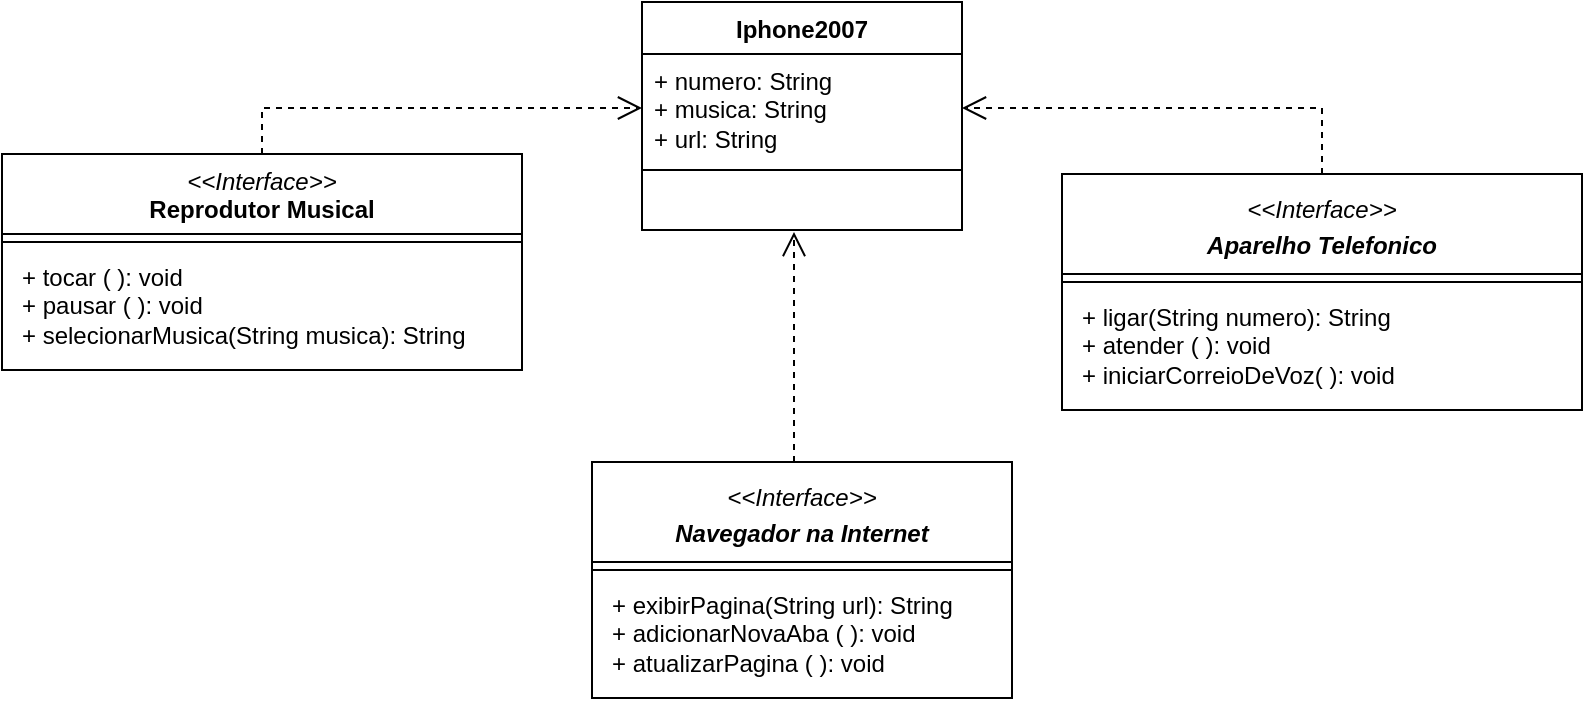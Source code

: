 <mxfile version="26.0.11">
  <diagram name="Page-1" id="c4acf3e9-155e-7222-9cf6-157b1a14988f">
    <mxGraphModel dx="1364" dy="759" grid="1" gridSize="10" guides="1" tooltips="1" connect="1" arrows="1" fold="1" page="1" pageScale="1" pageWidth="413" pageHeight="583" background="none" math="0" shadow="0">
      <root>
        <mxCell id="0" />
        <mxCell id="1" parent="0" />
        <mxCell id="5d2195bd80daf111-21" style="edgeStyle=orthogonalEdgeStyle;rounded=0;html=1;labelBackgroundColor=none;startFill=0;endArrow=open;endFill=0;endSize=10;fontFamily=Verdana;fontSize=10;dashed=1;entryX=0;entryY=0.5;entryDx=0;entryDy=0;exitX=0.5;exitY=0;exitDx=0;exitDy=0;" parent="1" source="HSs-l-SZiQe8o6kCDMo0-27" target="HSs-l-SZiQe8o6kCDMo0-12" edge="1">
          <mxGeometry relative="1" as="geometry">
            <mxPoint x="155" y="87" as="sourcePoint" />
            <mxPoint x="350" y="71" as="targetPoint" />
          </mxGeometry>
        </mxCell>
        <mxCell id="HSs-l-SZiQe8o6kCDMo0-5" style="edgeStyle=orthogonalEdgeStyle;rounded=0;html=1;labelBackgroundColor=none;startFill=0;endArrow=open;endFill=0;endSize=10;fontFamily=Verdana;fontSize=10;dashed=1;exitX=0.5;exitY=0;exitDx=0;exitDy=0;entryX=1;entryY=0.5;entryDx=0;entryDy=0;" edge="1" parent="1" source="HSs-l-SZiQe8o6kCDMo0-34" target="HSs-l-SZiQe8o6kCDMo0-12">
          <mxGeometry relative="1" as="geometry">
            <mxPoint x="700" y="100" as="sourcePoint" />
            <mxPoint x="510" y="70" as="targetPoint" />
            <Array as="points">
              <mxPoint x="680" y="67" />
            </Array>
          </mxGeometry>
        </mxCell>
        <mxCell id="HSs-l-SZiQe8o6kCDMo0-7" style="edgeStyle=orthogonalEdgeStyle;rounded=0;html=1;labelBackgroundColor=none;startFill=0;endArrow=open;endFill=0;endSize=10;fontFamily=Verdana;fontSize=10;dashed=1;entryX=0.475;entryY=1.038;entryDx=0;entryDy=0;entryPerimeter=0;exitX=0.5;exitY=0;exitDx=0;exitDy=0;" edge="1" parent="1" source="HSs-l-SZiQe8o6kCDMo0-38" target="HSs-l-SZiQe8o6kCDMo0-14">
          <mxGeometry relative="1" as="geometry">
            <mxPoint x="430" y="180" as="sourcePoint" />
            <mxPoint x="420" y="130" as="targetPoint" />
            <Array as="points">
              <mxPoint x="416" y="260" />
            </Array>
          </mxGeometry>
        </mxCell>
        <mxCell id="HSs-l-SZiQe8o6kCDMo0-11" value="Iphone2007" style="swimlane;fontStyle=1;align=center;verticalAlign=top;childLayout=stackLayout;horizontal=1;startSize=26;horizontalStack=0;resizeParent=1;resizeParentMax=0;resizeLast=0;collapsible=1;marginBottom=0;whiteSpace=wrap;html=1;" vertex="1" parent="1">
          <mxGeometry x="340" y="14" width="160" height="114" as="geometry" />
        </mxCell>
        <mxCell id="HSs-l-SZiQe8o6kCDMo0-12" value="+ numero: String&lt;div&gt;+ musica: String&lt;/div&gt;&lt;div&gt;+ url: String&lt;/div&gt;" style="text;strokeColor=none;fillColor=none;align=left;verticalAlign=top;spacingLeft=4;spacingRight=4;overflow=hidden;rotatable=0;points=[[0,0.5],[1,0.5]];portConstraint=eastwest;whiteSpace=wrap;html=1;" vertex="1" parent="HSs-l-SZiQe8o6kCDMo0-11">
          <mxGeometry y="26" width="160" height="54" as="geometry" />
        </mxCell>
        <mxCell id="HSs-l-SZiQe8o6kCDMo0-13" value="" style="line;strokeWidth=1;fillColor=none;align=left;verticalAlign=middle;spacingTop=-1;spacingLeft=3;spacingRight=3;rotatable=0;labelPosition=right;points=[];portConstraint=eastwest;strokeColor=inherit;" vertex="1" parent="HSs-l-SZiQe8o6kCDMo0-11">
          <mxGeometry y="80" width="160" height="8" as="geometry" />
        </mxCell>
        <mxCell id="HSs-l-SZiQe8o6kCDMo0-14" value="&amp;nbsp;" style="text;strokeColor=none;fillColor=none;align=left;verticalAlign=top;spacingLeft=4;spacingRight=4;overflow=hidden;rotatable=0;points=[[0,0.5],[1,0.5]];portConstraint=eastwest;whiteSpace=wrap;html=1;" vertex="1" parent="HSs-l-SZiQe8o6kCDMo0-11">
          <mxGeometry y="88" width="160" height="26" as="geometry" />
        </mxCell>
        <mxCell id="HSs-l-SZiQe8o6kCDMo0-27" value="&lt;div&gt;&lt;i style=&quot;font-weight: 400; text-wrap-mode: nowrap;&quot;&gt;&amp;lt;&amp;lt;Interface&amp;gt;&amp;gt;&lt;/i&gt;&lt;br style=&quot;font-weight: 400; text-wrap-mode: nowrap;&quot;&gt;&lt;b style=&quot;text-wrap-mode: nowrap;&quot;&gt;Reprodutor Musical&lt;/b&gt;&lt;/div&gt;&lt;div&gt;&lt;b style=&quot;text-wrap-mode: nowrap;&quot;&gt;&lt;br&gt;&lt;/b&gt;&lt;/div&gt;" style="swimlane;fontStyle=1;align=center;verticalAlign=top;childLayout=stackLayout;horizontal=1;startSize=40;horizontalStack=0;resizeParent=1;resizeParentMax=0;resizeLast=0;collapsible=1;marginBottom=0;whiteSpace=wrap;html=1;" vertex="1" parent="1">
          <mxGeometry x="20" y="90" width="260" height="108" as="geometry" />
        </mxCell>
        <mxCell id="HSs-l-SZiQe8o6kCDMo0-29" value="" style="line;strokeWidth=1;fillColor=none;align=left;verticalAlign=middle;spacingTop=-1;spacingLeft=3;spacingRight=3;rotatable=0;labelPosition=right;points=[];portConstraint=eastwest;strokeColor=inherit;" vertex="1" parent="HSs-l-SZiQe8o6kCDMo0-27">
          <mxGeometry y="40" width="260" height="8" as="geometry" />
        </mxCell>
        <mxCell id="HSs-l-SZiQe8o6kCDMo0-30" value="&lt;p style=&quot;text-wrap-mode: nowrap; margin: 0px 0px 0px 4px;&quot;&gt;+ tocar ( ): void&lt;br&gt;+ pausar ( ): void&lt;/p&gt;&lt;p style=&quot;text-wrap-mode: nowrap; margin: 0px 0px 0px 4px;&quot;&gt;+ selecionarMusica(String musica): String&lt;/p&gt;" style="text;strokeColor=none;fillColor=none;align=left;verticalAlign=top;spacingLeft=4;spacingRight=4;overflow=hidden;rotatable=0;points=[[0,0.5],[1,0.5]];portConstraint=eastwest;whiteSpace=wrap;html=1;" vertex="1" parent="HSs-l-SZiQe8o6kCDMo0-27">
          <mxGeometry y="48" width="260" height="60" as="geometry" />
        </mxCell>
        <mxCell id="HSs-l-SZiQe8o6kCDMo0-34" value="&lt;div&gt;&lt;p style=&quot;font-weight: 400; text-wrap-mode: nowrap; margin: 4px 0px 0px;&quot;&gt;&lt;i&gt;&amp;lt;&amp;lt;Interface&amp;gt;&amp;gt;&lt;/i&gt;&lt;br&gt;&lt;/p&gt;&lt;p style=&quot;font-weight: 400; text-wrap-mode: nowrap; margin: 4px 0px 0px;&quot;&gt;&lt;i&gt;&lt;b&gt;Aparelho Telefonico&lt;/b&gt;&lt;/i&gt;&lt;/p&gt;&lt;/div&gt;" style="swimlane;fontStyle=1;align=center;verticalAlign=top;childLayout=stackLayout;horizontal=1;startSize=50;horizontalStack=0;resizeParent=1;resizeParentMax=0;resizeLast=0;collapsible=1;marginBottom=0;whiteSpace=wrap;html=1;" vertex="1" parent="1">
          <mxGeometry x="550" y="100" width="260" height="118" as="geometry" />
        </mxCell>
        <mxCell id="HSs-l-SZiQe8o6kCDMo0-36" value="" style="line;strokeWidth=1;fillColor=none;align=left;verticalAlign=middle;spacingTop=-1;spacingLeft=3;spacingRight=3;rotatable=0;labelPosition=right;points=[];portConstraint=eastwest;strokeColor=inherit;" vertex="1" parent="HSs-l-SZiQe8o6kCDMo0-34">
          <mxGeometry y="50" width="260" height="8" as="geometry" />
        </mxCell>
        <mxCell id="HSs-l-SZiQe8o6kCDMo0-37" value="&lt;p style=&quot;text-wrap-mode: nowrap; margin: 0px 0px 0px 4px;&quot;&gt;+ ligar(String numero): String&lt;br&gt;+ atender ( ): void&lt;/p&gt;&lt;p style=&quot;text-wrap-mode: nowrap; margin: 0px 0px 0px 4px;&quot;&gt;+ iniciarCorreioDeVoz( ): void&lt;/p&gt;" style="text;strokeColor=none;fillColor=none;align=left;verticalAlign=top;spacingLeft=4;spacingRight=4;overflow=hidden;rotatable=0;points=[[0,0.5],[1,0.5]];portConstraint=eastwest;whiteSpace=wrap;html=1;" vertex="1" parent="HSs-l-SZiQe8o6kCDMo0-34">
          <mxGeometry y="58" width="260" height="60" as="geometry" />
        </mxCell>
        <mxCell id="HSs-l-SZiQe8o6kCDMo0-38" value="&lt;p style=&quot;font-weight: 400; text-wrap-mode: nowrap; margin: 4px 0px 0px;&quot;&gt;&lt;i&gt;&amp;lt;&amp;lt;Interface&amp;gt;&amp;gt;&lt;/i&gt;&lt;br&gt;&lt;/p&gt;&lt;p style=&quot;font-weight: 400; text-wrap-mode: nowrap; margin: 4px 0px 0px;&quot;&gt;&lt;b&gt;&lt;i&gt;Navegador na Internet&lt;/i&gt;&lt;/b&gt;&lt;/p&gt;" style="swimlane;fontStyle=1;align=center;verticalAlign=top;childLayout=stackLayout;horizontal=1;startSize=50;horizontalStack=0;resizeParent=1;resizeParentMax=0;resizeLast=0;collapsible=1;marginBottom=0;whiteSpace=wrap;html=1;" vertex="1" parent="1">
          <mxGeometry x="315" y="244" width="210" height="118" as="geometry" />
        </mxCell>
        <mxCell id="HSs-l-SZiQe8o6kCDMo0-40" value="" style="line;strokeWidth=1;fillColor=none;align=left;verticalAlign=middle;spacingTop=-1;spacingLeft=3;spacingRight=3;rotatable=0;labelPosition=right;points=[];portConstraint=eastwest;strokeColor=inherit;" vertex="1" parent="HSs-l-SZiQe8o6kCDMo0-38">
          <mxGeometry y="50" width="210" height="8" as="geometry" />
        </mxCell>
        <mxCell id="HSs-l-SZiQe8o6kCDMo0-41" value="&lt;p style=&quot;text-wrap-mode: nowrap; margin: 0px 0px 0px 4px;&quot;&gt;+ exibirPagina(String url): String&lt;br&gt;+ adicionarNovaAba ( ): void&lt;/p&gt;&lt;p style=&quot;text-wrap-mode: nowrap; margin: 0px 0px 0px 4px;&quot;&gt;+ atualizarPagina ( ): void&lt;/p&gt;" style="text;strokeColor=none;fillColor=none;align=left;verticalAlign=top;spacingLeft=4;spacingRight=4;overflow=hidden;rotatable=0;points=[[0,0.5],[1,0.5]];portConstraint=eastwest;whiteSpace=wrap;html=1;" vertex="1" parent="HSs-l-SZiQe8o6kCDMo0-38">
          <mxGeometry y="58" width="210" height="60" as="geometry" />
        </mxCell>
      </root>
    </mxGraphModel>
  </diagram>
</mxfile>
